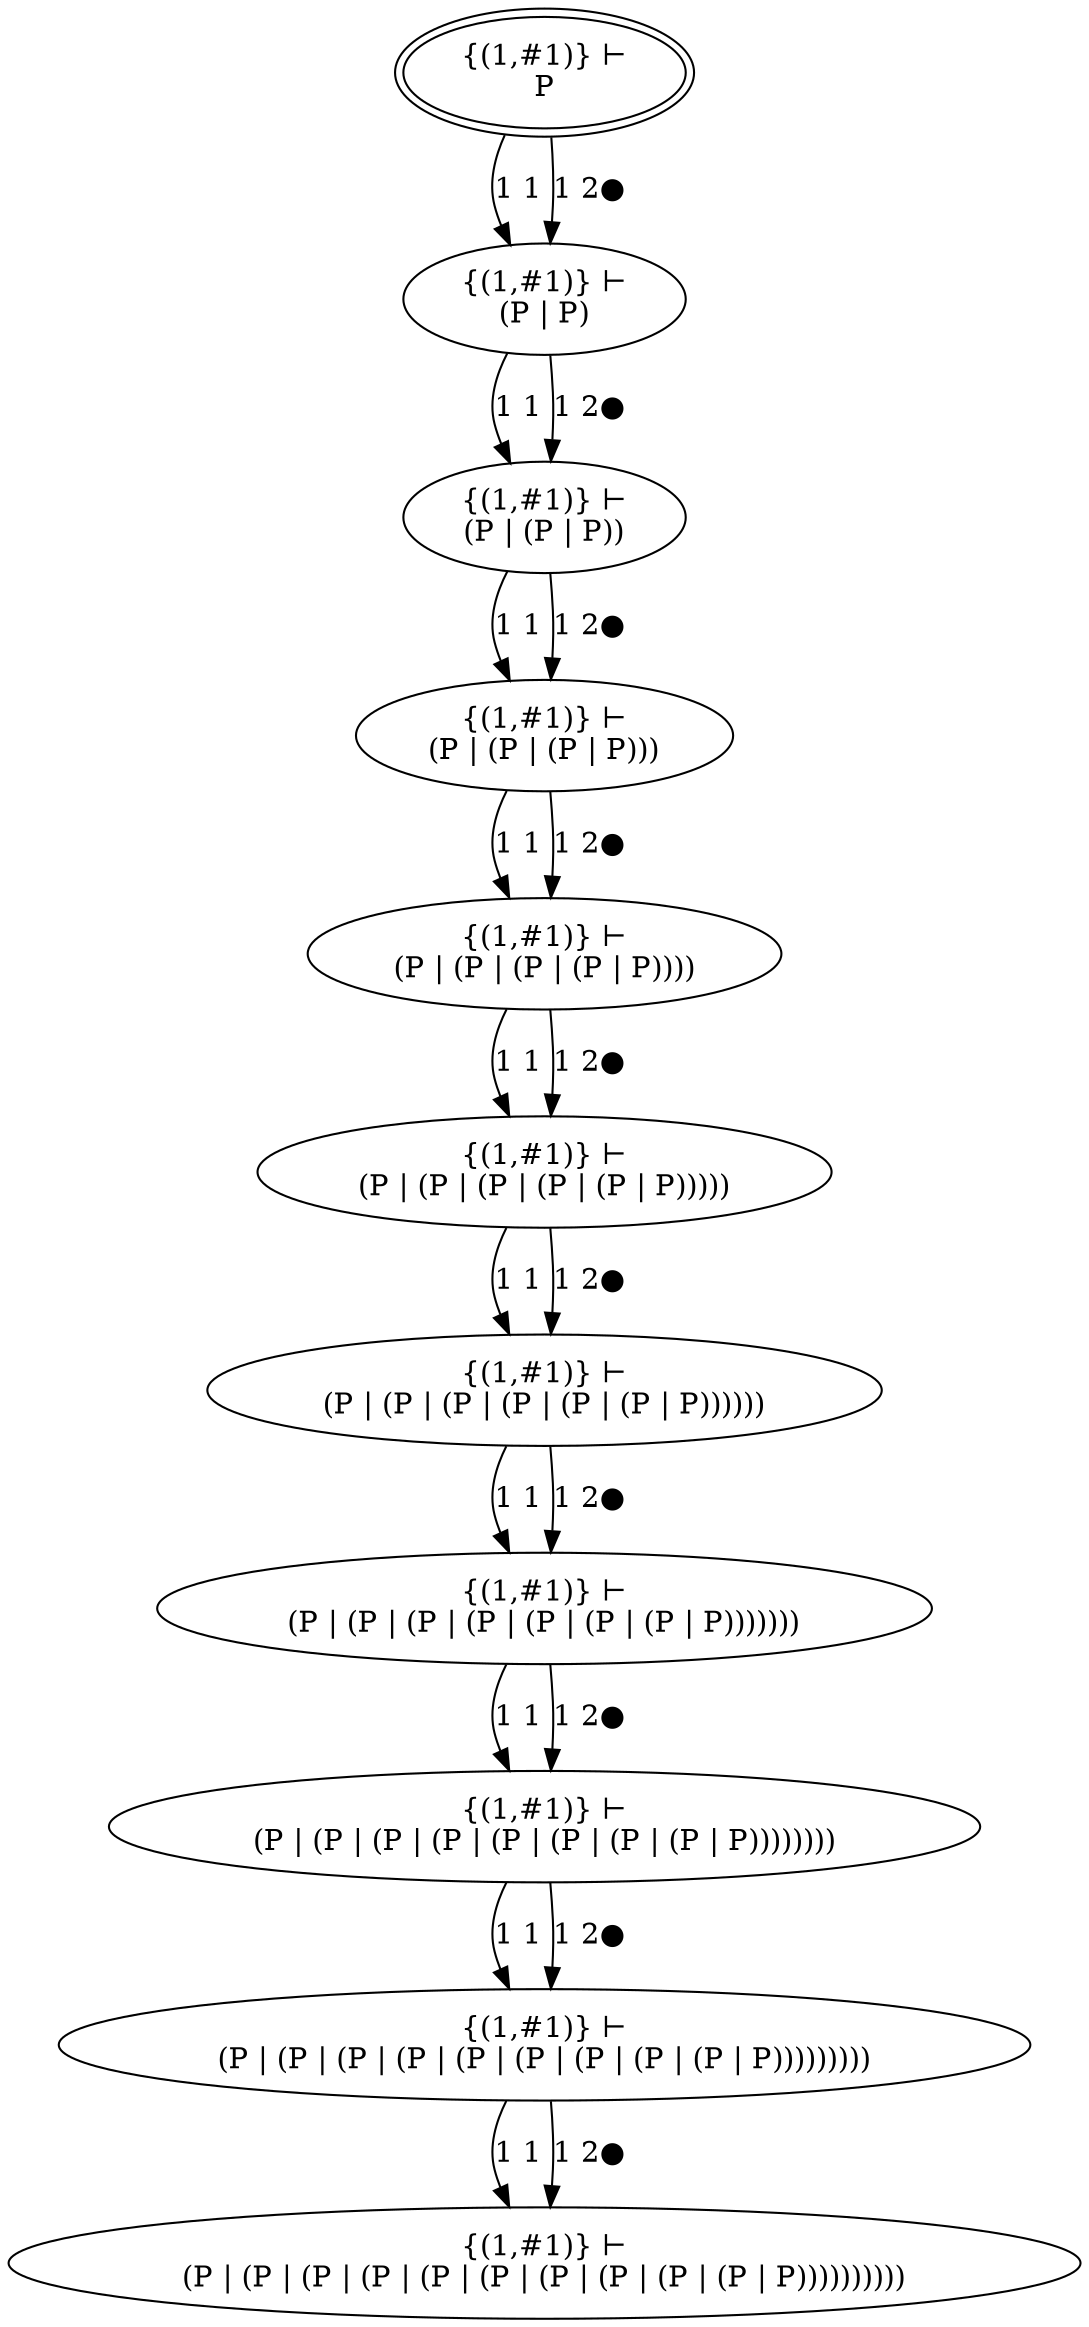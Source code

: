 digraph {
    s0 [peripheries=2,label="{(1,#1)} ⊢
P"]
    s1 [label="{(1,#1)} ⊢
(P | P)"]
    s2 [label="{(1,#1)} ⊢
(P | (P | P))"]
    s3 [label="{(1,#1)} ⊢
(P | (P | (P | P)))"]
    s4 [label="{(1,#1)} ⊢
(P | (P | (P | (P | P))))"]
    s5 [label="{(1,#1)} ⊢
(P | (P | (P | (P | (P | P)))))"]
    s6 [label="{(1,#1)} ⊢
(P | (P | (P | (P | (P | (P | P))))))"]
    s7 [label="{(1,#1)} ⊢
(P | (P | (P | (P | (P | (P | (P | P)))))))"]
    s8 [label="{(1,#1)} ⊢
(P | (P | (P | (P | (P | (P | (P | (P | P))))))))"]
    s9 [label="{(1,#1)} ⊢
(P | (P | (P | (P | (P | (P | (P | (P | (P | P)))))))))"]
    s10 [label="{(1,#1)} ⊢
(P | (P | (P | (P | (P | (P | (P | (P | (P | (P | P))))))))))"]

    s0 -> s1 [label="1 1 "]
    s0 -> s1 [label="1 2● "]
    s1 -> s2 [label="1 1 "]
    s1 -> s2 [label="1 2● "]
    s2 -> s3 [label="1 1 "]
    s2 -> s3 [label="1 2● "]
    s3 -> s4 [label="1 1 "]
    s3 -> s4 [label="1 2● "]
    s4 -> s5 [label="1 1 "]
    s4 -> s5 [label="1 2● "]
    s5 -> s6 [label="1 1 "]
    s5 -> s6 [label="1 2● "]
    s6 -> s7 [label="1 1 "]
    s6 -> s7 [label="1 2● "]
    s7 -> s8 [label="1 1 "]
    s7 -> s8 [label="1 2● "]
    s8 -> s9 [label="1 1 "]
    s8 -> s9 [label="1 2● "]
    s9 -> s10 [label="1 1 "]
    s9 -> s10 [label="1 2● "]
}
